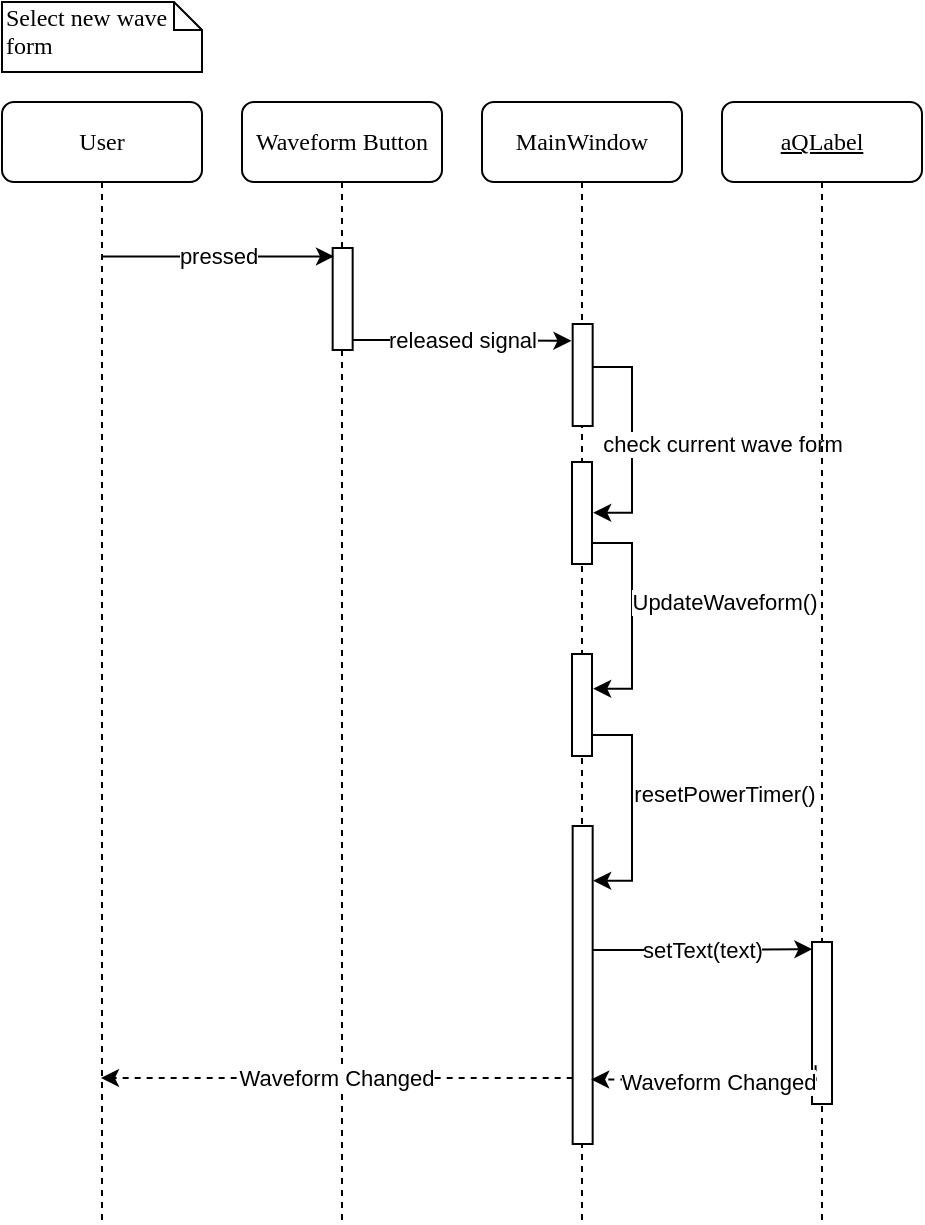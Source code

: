 <mxfile version="15.8.8" type="device"><diagram id="VuDFpsFaP6lAOEAVUjU_" name="Page-1"><mxGraphModel dx="1038" dy="547" grid="1" gridSize="10" guides="1" tooltips="1" connect="1" arrows="1" fold="1" page="1" pageScale="1" pageWidth="827" pageHeight="1169" math="0" shadow="0"><root><mxCell id="0"/><mxCell id="1" parent="0"/><mxCell id="o59TxMCRDk8W4h3pSL_5-3" value="MainWindow" style="shape=umlLifeline;perimeter=lifelinePerimeter;whiteSpace=wrap;html=1;container=1;collapsible=0;recursiveResize=0;outlineConnect=0;rounded=1;shadow=0;comic=0;labelBackgroundColor=none;strokeWidth=1;fontFamily=Verdana;fontSize=12;align=center;" parent="1" vertex="1"><mxGeometry x="280" y="79" width="100" height="560" as="geometry"/></mxCell><mxCell id="o59TxMCRDk8W4h3pSL_5-4" value="" style="html=1;points=[];perimeter=orthogonalPerimeter;rounded=0;shadow=0;comic=0;labelBackgroundColor=none;strokeWidth=1;fontFamily=Verdana;fontSize=12;align=center;" parent="o59TxMCRDk8W4h3pSL_5-3" vertex="1"><mxGeometry x="45.0" y="180" width="10" height="51" as="geometry"/></mxCell><mxCell id="o59TxMCRDk8W4h3pSL_5-7" value="User" style="shape=umlLifeline;perimeter=lifelinePerimeter;whiteSpace=wrap;html=1;container=1;collapsible=0;recursiveResize=0;outlineConnect=0;rounded=1;shadow=0;comic=0;labelBackgroundColor=none;strokeWidth=1;fontFamily=Verdana;fontSize=12;align=center;" parent="1" vertex="1"><mxGeometry x="40" y="79" width="100" height="560" as="geometry"/></mxCell><mxCell id="o59TxMCRDk8W4h3pSL_5-8" value="Select new wave form" style="shape=note;whiteSpace=wrap;html=1;size=14;verticalAlign=top;align=left;spacingTop=-6;rounded=0;shadow=0;comic=0;labelBackgroundColor=none;strokeWidth=1;fontFamily=Verdana;fontSize=12;fillColor=default;strokeColor=default;fontColor=default;" parent="1" vertex="1"><mxGeometry x="40" y="29" width="100" height="35" as="geometry"/></mxCell><mxCell id="o59TxMCRDk8W4h3pSL_5-9" value="Waveform Button" style="shape=umlLifeline;perimeter=lifelinePerimeter;whiteSpace=wrap;html=1;container=1;collapsible=0;recursiveResize=0;outlineConnect=0;rounded=1;shadow=0;comic=0;labelBackgroundColor=none;strokeWidth=1;fontFamily=Verdana;fontSize=12;align=center;" parent="1" vertex="1"><mxGeometry x="160" y="79" width="100" height="560" as="geometry"/></mxCell><mxCell id="o59TxMCRDk8W4h3pSL_5-10" value="" style="html=1;points=[];perimeter=orthogonalPerimeter;rounded=0;shadow=0;comic=0;labelBackgroundColor=none;strokeWidth=1;fontFamily=Verdana;fontSize=12;align=center;" parent="o59TxMCRDk8W4h3pSL_5-9" vertex="1"><mxGeometry x="165.33" y="111" width="10" height="51" as="geometry"/></mxCell><mxCell id="o59TxMCRDk8W4h3pSL_5-11" value="" style="html=1;points=[];perimeter=orthogonalPerimeter;rounded=0;shadow=0;comic=0;labelBackgroundColor=none;strokeWidth=1;fontFamily=Verdana;fontSize=12;align=center;" parent="o59TxMCRDk8W4h3pSL_5-9" vertex="1"><mxGeometry x="45.33" y="73" width="10" height="51" as="geometry"/></mxCell><mxCell id="o59TxMCRDk8W4h3pSL_5-12" value="released signal" style="edgeStyle=orthogonalEdgeStyle;rounded=0;orthogonalLoop=1;jettySize=auto;html=1;entryX=-0.06;entryY=0.067;entryDx=0;entryDy=0;entryPerimeter=0;" parent="o59TxMCRDk8W4h3pSL_5-9" edge="1"><mxGeometry relative="1" as="geometry"><mxPoint x="55.33" y="119" as="sourcePoint"/><mxPoint x="164.73" y="119.417" as="targetPoint"/><Array as="points"><mxPoint x="80.33" y="119"/><mxPoint x="80.33" y="119"/></Array></mxGeometry></mxCell><mxCell id="o59TxMCRDk8W4h3pSL_5-13" value="pressed" style="endArrow=classic;html=1;rounded=0;entryX=0.067;entryY=0.2;entryDx=0;entryDy=0;entryPerimeter=0;" parent="1" edge="1"><mxGeometry width="50" height="50" relative="1" as="geometry"><mxPoint x="89.929" y="156.2" as="sourcePoint"/><mxPoint x="206.0" y="156.2" as="targetPoint"/></mxGeometry></mxCell><mxCell id="o59TxMCRDk8W4h3pSL_5-14" value="check current wave form" style="edgeStyle=orthogonalEdgeStyle;rounded=0;orthogonalLoop=1;jettySize=auto;html=1;entryX=1.06;entryY=0.576;entryDx=0;entryDy=0;entryPerimeter=0;" parent="1" edge="1"><mxGeometry x="0.039" y="45" relative="1" as="geometry"><mxPoint x="335.33" y="211.5" as="sourcePoint"/><mxPoint x="335.6" y="284.376" as="targetPoint"/><Array as="points"><mxPoint x="355" y="212"/><mxPoint x="355" y="284"/></Array><mxPoint as="offset"/></mxGeometry></mxCell><mxCell id="o59TxMCRDk8W4h3pSL_5-15" value="setText(text)" style="edgeStyle=orthogonalEdgeStyle;rounded=0;orthogonalLoop=1;jettySize=auto;html=1;entryX=0.02;entryY=0.286;entryDx=0;entryDy=0;entryPerimeter=0;" parent="1" edge="1"><mxGeometry relative="1" as="geometry"><mxPoint x="335.33" y="503" as="sourcePoint"/><mxPoint x="445.2" y="502.586" as="targetPoint"/><Array as="points"><mxPoint x="380" y="503"/><mxPoint x="380" y="503"/></Array></mxGeometry></mxCell><mxCell id="o59TxMCRDk8W4h3pSL_5-16" value="Waveform Changed" style="edgeStyle=orthogonalEdgeStyle;rounded=0;orthogonalLoop=1;jettySize=auto;html=1;dashed=1;" parent="1" edge="1"><mxGeometry relative="1" as="geometry"><mxPoint x="325.33" y="567" as="sourcePoint"/><mxPoint x="89.5" y="567" as="targetPoint"/><Array as="points"><mxPoint x="270" y="567"/><mxPoint x="270" y="567"/></Array></mxGeometry></mxCell><mxCell id="o59TxMCRDk8W4h3pSL_5-17" value="" style="html=1;points=[];perimeter=orthogonalPerimeter;rounded=0;shadow=0;comic=0;labelBackgroundColor=none;strokeWidth=1;fontFamily=Verdana;fontSize=12;align=center;" parent="1" vertex="1"><mxGeometry x="325.33" y="441" width="10" height="159" as="geometry"/></mxCell><mxCell id="o59TxMCRDk8W4h3pSL_5-18" value="UpdateWaveform()" style="edgeStyle=orthogonalEdgeStyle;rounded=0;orthogonalLoop=1;jettySize=auto;html=1;entryX=1.06;entryY=0.576;entryDx=0;entryDy=0;entryPerimeter=0;" parent="1" edge="1"><mxGeometry x="-0.121" y="46" relative="1" as="geometry"><Array as="points"><mxPoint x="355" y="300"/><mxPoint x="355" y="372"/></Array><mxPoint as="offset"/><mxPoint x="335.33" y="299.5" as="sourcePoint"/><mxPoint x="335.6" y="372.376" as="targetPoint"/></mxGeometry></mxCell><mxCell id="o59TxMCRDk8W4h3pSL_5-19" value="&lt;u&gt;aQLabel&lt;/u&gt;" style="shape=umlLifeline;perimeter=lifelinePerimeter;whiteSpace=wrap;html=1;container=1;collapsible=0;recursiveResize=0;outlineConnect=0;rounded=1;shadow=0;comic=0;labelBackgroundColor=none;strokeWidth=1;fontFamily=Verdana;fontSize=12;align=center;" parent="1" vertex="1"><mxGeometry x="400" y="79" width="100" height="560" as="geometry"/></mxCell><mxCell id="o59TxMCRDk8W4h3pSL_5-20" value="" style="html=1;points=[];perimeter=orthogonalPerimeter;rounded=0;shadow=0;comic=0;labelBackgroundColor=none;strokeWidth=1;fontFamily=Verdana;fontSize=12;align=center;" parent="o59TxMCRDk8W4h3pSL_5-19" vertex="1"><mxGeometry x="45" y="420" width="10" height="81" as="geometry"/></mxCell><mxCell id="o59TxMCRDk8W4h3pSL_5-22" style="edgeStyle=orthogonalEdgeStyle;rounded=0;orthogonalLoop=1;jettySize=auto;html=1;entryX=1.427;entryY=0.788;entryDx=0;entryDy=0;entryPerimeter=0;dashed=1;exitX=0.18;exitY=0.761;exitDx=0;exitDy=0;exitPerimeter=0;" parent="1" source="o59TxMCRDk8W4h3pSL_5-20" edge="1"><mxGeometry relative="1" as="geometry"><mxPoint x="560" y="568" as="sourcePoint"/><mxPoint x="334.6" y="567.72" as="targetPoint"/><Array as="points"><mxPoint x="447" y="568"/><mxPoint x="390" y="568"/></Array></mxGeometry></mxCell><mxCell id="o59TxMCRDk8W4h3pSL_5-23" value="Waveform Changed" style="edgeLabel;html=1;align=center;verticalAlign=middle;resizable=0;points=[];" parent="o59TxMCRDk8W4h3pSL_5-22" vertex="1" connectable="0"><mxGeometry x="0.185" y="1" relative="1" as="geometry"><mxPoint x="15" as="offset"/></mxGeometry></mxCell><mxCell id="o59TxMCRDk8W4h3pSL_5-24" value="" style="html=1;points=[];perimeter=orthogonalPerimeter;rounded=0;shadow=0;comic=0;labelBackgroundColor=none;strokeWidth=1;fontFamily=Verdana;fontSize=12;align=center;" parent="1" vertex="1"><mxGeometry x="325" y="355" width="10" height="51" as="geometry"/></mxCell><mxCell id="o59TxMCRDk8W4h3pSL_5-25" value="resetPowerTimer()" style="edgeStyle=orthogonalEdgeStyle;rounded=0;orthogonalLoop=1;jettySize=auto;html=1;entryX=1.06;entryY=0.576;entryDx=0;entryDy=0;entryPerimeter=0;" parent="1" edge="1"><mxGeometry x="-0.121" y="46" relative="1" as="geometry"><Array as="points"><mxPoint x="355" y="396"/><mxPoint x="355" y="468"/></Array><mxPoint as="offset"/><mxPoint x="335.33" y="395.5" as="sourcePoint"/><mxPoint x="335.6" y="468.376" as="targetPoint"/></mxGeometry></mxCell></root></mxGraphModel></diagram></mxfile>